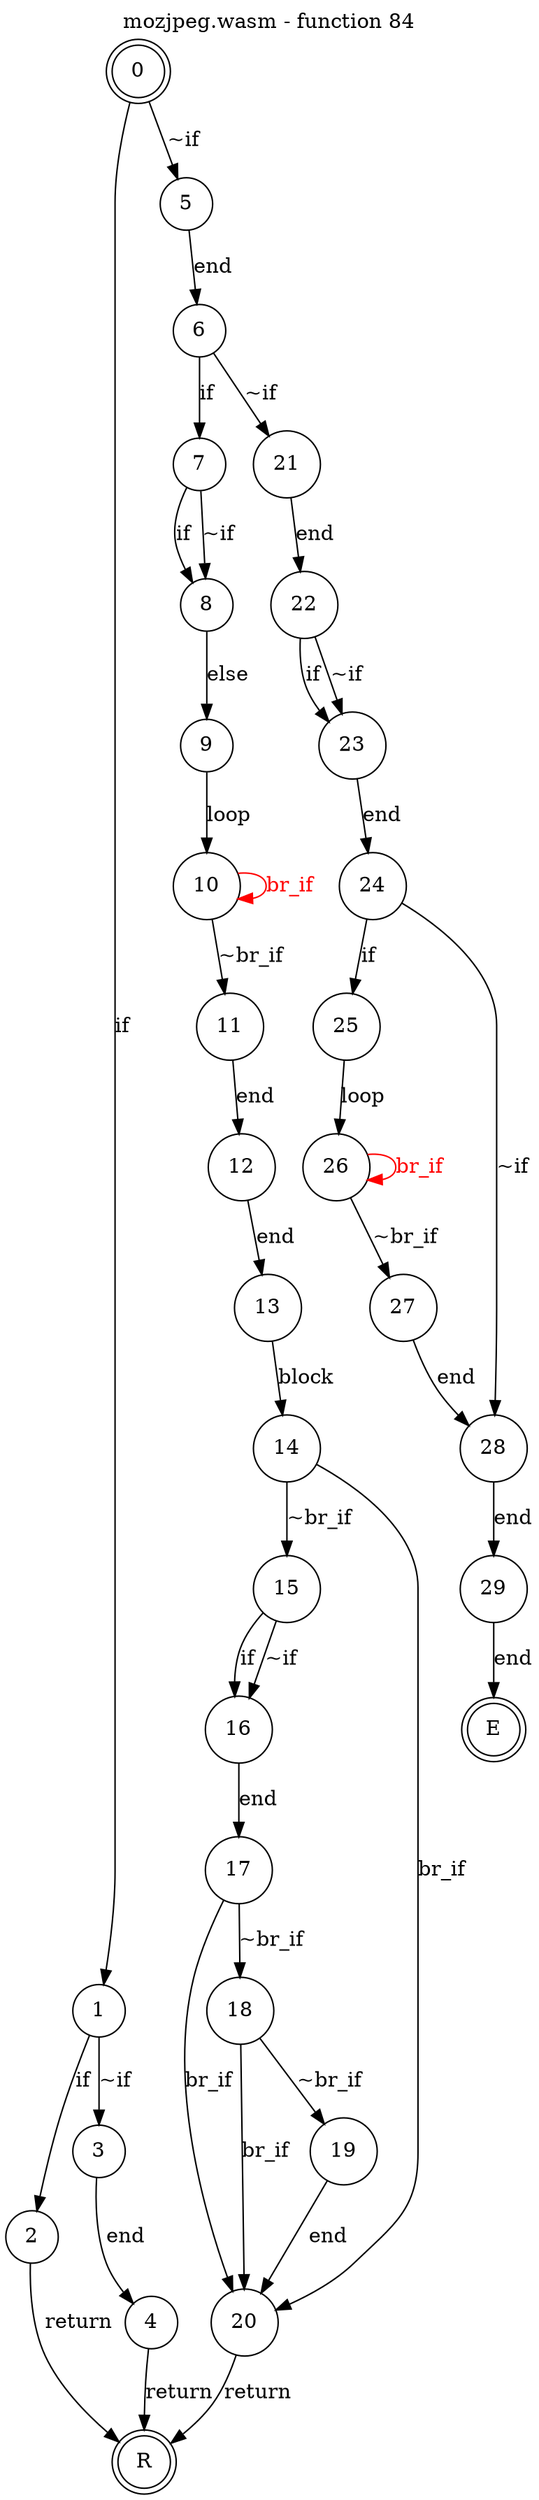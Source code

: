 digraph finite_state_machine {
    label = "mozjpeg.wasm - function 84"
    labelloc =  t
    labelfontsize = 16
    labelfontcolor = black
    labelfontname = "Helvetica"
    node [shape = doublecircle]; 0 E R ;
    node [shape = circle];
    0 -> 1[label="if"];
    0 -> 5[label="~if"];
    1 -> 2[label="if"];
    1 -> 3[label="~if"];
    2 -> R[label="return"];
    3 -> 4[label="end"];
    4 -> R[label="return"];
    5 -> 6[label="end"];
    6 -> 7[label="if"];
    6 -> 21[label="~if"];
    7 -> 8[label="if"];
    7 -> 8[label="~if"];
    8 -> 9[label="else"];
    9 -> 10[label="loop"];
    10 -> 11[label="~br_if"];
    10 -> 10[color="red" fontcolor="red" label="br_if"];
    11 -> 12[label="end"];
    12 -> 13[label="end"];
    13 -> 14[label="block"];
    14 -> 15[label="~br_if"];
    14 -> 20[label="br_if"];
    15 -> 16[label="if"];
    15 -> 16[label="~if"];
    16 -> 17[label="end"];
    17 -> 18[label="~br_if"];
    17 -> 20[label="br_if"];
    18 -> 19[label="~br_if"];
    18 -> 20[label="br_if"];
    19 -> 20[label="end"];
    20 -> R[label="return"];
    21 -> 22[label="end"];
    22 -> 23[label="if"];
    22 -> 23[label="~if"];
    23 -> 24[label="end"];
    24 -> 25[label="if"];
    24 -> 28[label="~if"];
    25 -> 26[label="loop"];
    26 -> 27[label="~br_if"];
    26 -> 26[color="red" fontcolor="red" label="br_if"];
    27 -> 28[label="end"];
    28 -> 29[label="end"];
    29 -> E[label="end"];
}
